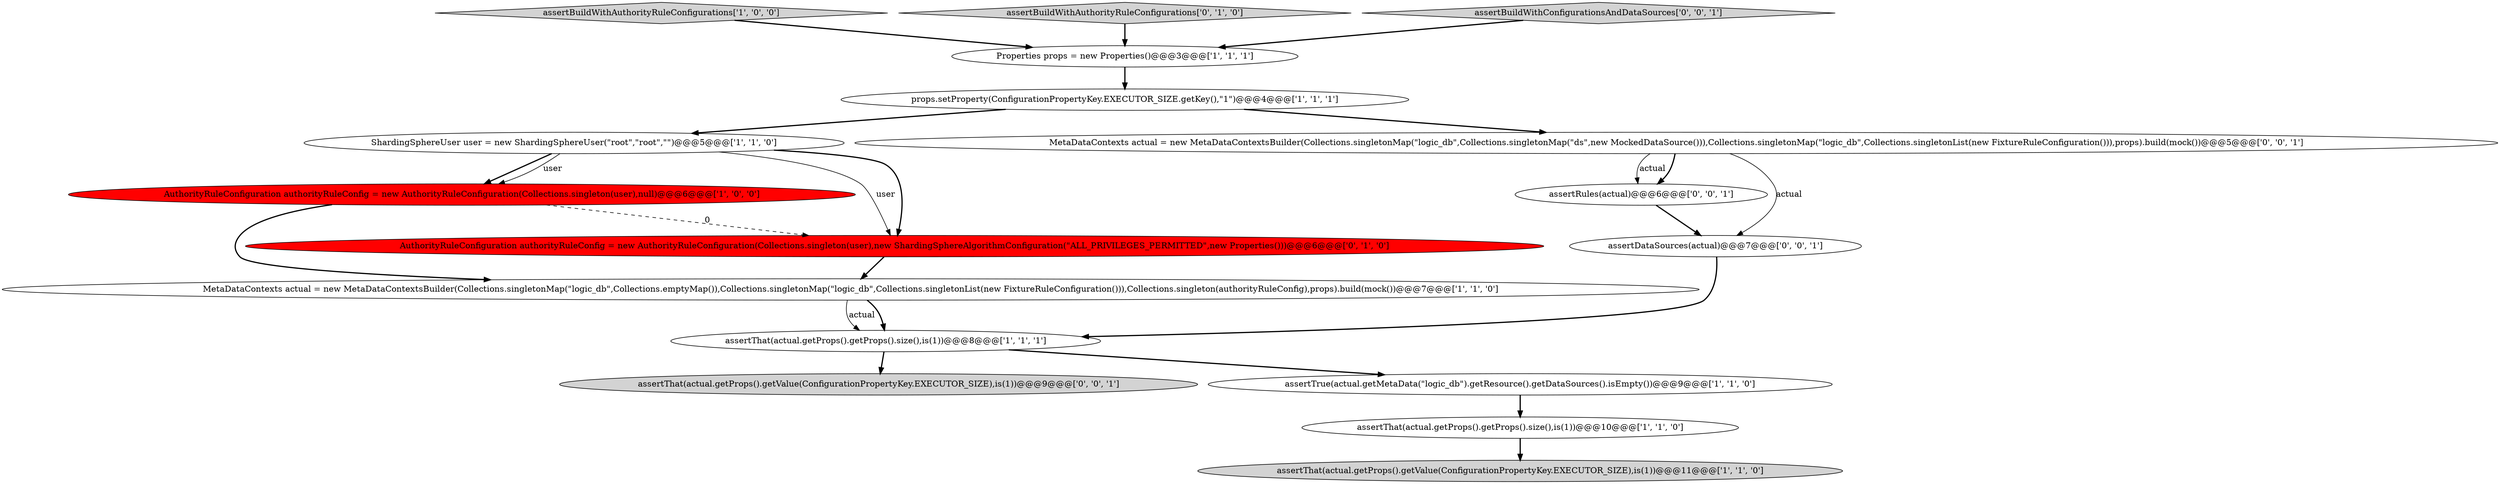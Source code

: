 digraph {
2 [style = filled, label = "Properties props = new Properties()@@@3@@@['1', '1', '1']", fillcolor = white, shape = ellipse image = "AAA0AAABBB1BBB"];
1 [style = filled, label = "assertBuildWithAuthorityRuleConfigurations['1', '0', '0']", fillcolor = lightgray, shape = diamond image = "AAA0AAABBB1BBB"];
4 [style = filled, label = "ShardingSphereUser user = new ShardingSphereUser(\"root\",\"root\",\"\")@@@5@@@['1', '1', '0']", fillcolor = white, shape = ellipse image = "AAA0AAABBB1BBB"];
11 [style = filled, label = "assertBuildWithAuthorityRuleConfigurations['0', '1', '0']", fillcolor = lightgray, shape = diamond image = "AAA0AAABBB2BBB"];
14 [style = filled, label = "assertThat(actual.getProps().getValue(ConfigurationPropertyKey.EXECUTOR_SIZE),is(1))@@@9@@@['0', '0', '1']", fillcolor = lightgray, shape = ellipse image = "AAA0AAABBB3BBB"];
9 [style = filled, label = "AuthorityRuleConfiguration authorityRuleConfig = new AuthorityRuleConfiguration(Collections.singleton(user),null)@@@6@@@['1', '0', '0']", fillcolor = red, shape = ellipse image = "AAA1AAABBB1BBB"];
16 [style = filled, label = "assertBuildWithConfigurationsAndDataSources['0', '0', '1']", fillcolor = lightgray, shape = diamond image = "AAA0AAABBB3BBB"];
12 [style = filled, label = "MetaDataContexts actual = new MetaDataContextsBuilder(Collections.singletonMap(\"logic_db\",Collections.singletonMap(\"ds\",new MockedDataSource())),Collections.singletonMap(\"logic_db\",Collections.singletonList(new FixtureRuleConfiguration())),props).build(mock())@@@5@@@['0', '0', '1']", fillcolor = white, shape = ellipse image = "AAA0AAABBB3BBB"];
15 [style = filled, label = "assertDataSources(actual)@@@7@@@['0', '0', '1']", fillcolor = white, shape = ellipse image = "AAA0AAABBB3BBB"];
5 [style = filled, label = "assertThat(actual.getProps().getProps().size(),is(1))@@@10@@@['1', '1', '0']", fillcolor = white, shape = ellipse image = "AAA0AAABBB1BBB"];
10 [style = filled, label = "AuthorityRuleConfiguration authorityRuleConfig = new AuthorityRuleConfiguration(Collections.singleton(user),new ShardingSphereAlgorithmConfiguration(\"ALL_PRIVILEGES_PERMITTED\",new Properties()))@@@6@@@['0', '1', '0']", fillcolor = red, shape = ellipse image = "AAA1AAABBB2BBB"];
6 [style = filled, label = "MetaDataContexts actual = new MetaDataContextsBuilder(Collections.singletonMap(\"logic_db\",Collections.emptyMap()),Collections.singletonMap(\"logic_db\",Collections.singletonList(new FixtureRuleConfiguration())),Collections.singleton(authorityRuleConfig),props).build(mock())@@@7@@@['1', '1', '0']", fillcolor = white, shape = ellipse image = "AAA0AAABBB1BBB"];
0 [style = filled, label = "assertThat(actual.getProps().getProps().size(),is(1))@@@8@@@['1', '1', '1']", fillcolor = white, shape = ellipse image = "AAA0AAABBB1BBB"];
8 [style = filled, label = "props.setProperty(ConfigurationPropertyKey.EXECUTOR_SIZE.getKey(),\"1\")@@@4@@@['1', '1', '1']", fillcolor = white, shape = ellipse image = "AAA0AAABBB1BBB"];
13 [style = filled, label = "assertRules(actual)@@@6@@@['0', '0', '1']", fillcolor = white, shape = ellipse image = "AAA0AAABBB3BBB"];
3 [style = filled, label = "assertTrue(actual.getMetaData(\"logic_db\").getResource().getDataSources().isEmpty())@@@9@@@['1', '1', '0']", fillcolor = white, shape = ellipse image = "AAA0AAABBB1BBB"];
7 [style = filled, label = "assertThat(actual.getProps().getValue(ConfigurationPropertyKey.EXECUTOR_SIZE),is(1))@@@11@@@['1', '1', '0']", fillcolor = lightgray, shape = ellipse image = "AAA0AAABBB1BBB"];
0->3 [style = bold, label=""];
4->9 [style = bold, label=""];
4->10 [style = bold, label=""];
4->9 [style = solid, label="user"];
9->10 [style = dashed, label="0"];
6->0 [style = bold, label=""];
16->2 [style = bold, label=""];
10->6 [style = bold, label=""];
11->2 [style = bold, label=""];
9->6 [style = bold, label=""];
12->13 [style = bold, label=""];
3->5 [style = bold, label=""];
0->14 [style = bold, label=""];
15->0 [style = bold, label=""];
12->13 [style = solid, label="actual"];
6->0 [style = solid, label="actual"];
5->7 [style = bold, label=""];
1->2 [style = bold, label=""];
13->15 [style = bold, label=""];
8->4 [style = bold, label=""];
4->10 [style = solid, label="user"];
12->15 [style = solid, label="actual"];
8->12 [style = bold, label=""];
2->8 [style = bold, label=""];
}
